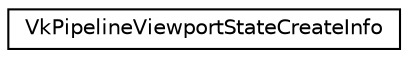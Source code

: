 digraph "Graphical Class Hierarchy"
{
 // LATEX_PDF_SIZE
  edge [fontname="Helvetica",fontsize="10",labelfontname="Helvetica",labelfontsize="10"];
  node [fontname="Helvetica",fontsize="10",shape=record];
  rankdir="LR";
  Node0 [label="VkPipelineViewportStateCreateInfo",height=0.2,width=0.4,color="black", fillcolor="white", style="filled",URL="$structVkPipelineViewportStateCreateInfo.html",tooltip=" "];
}
